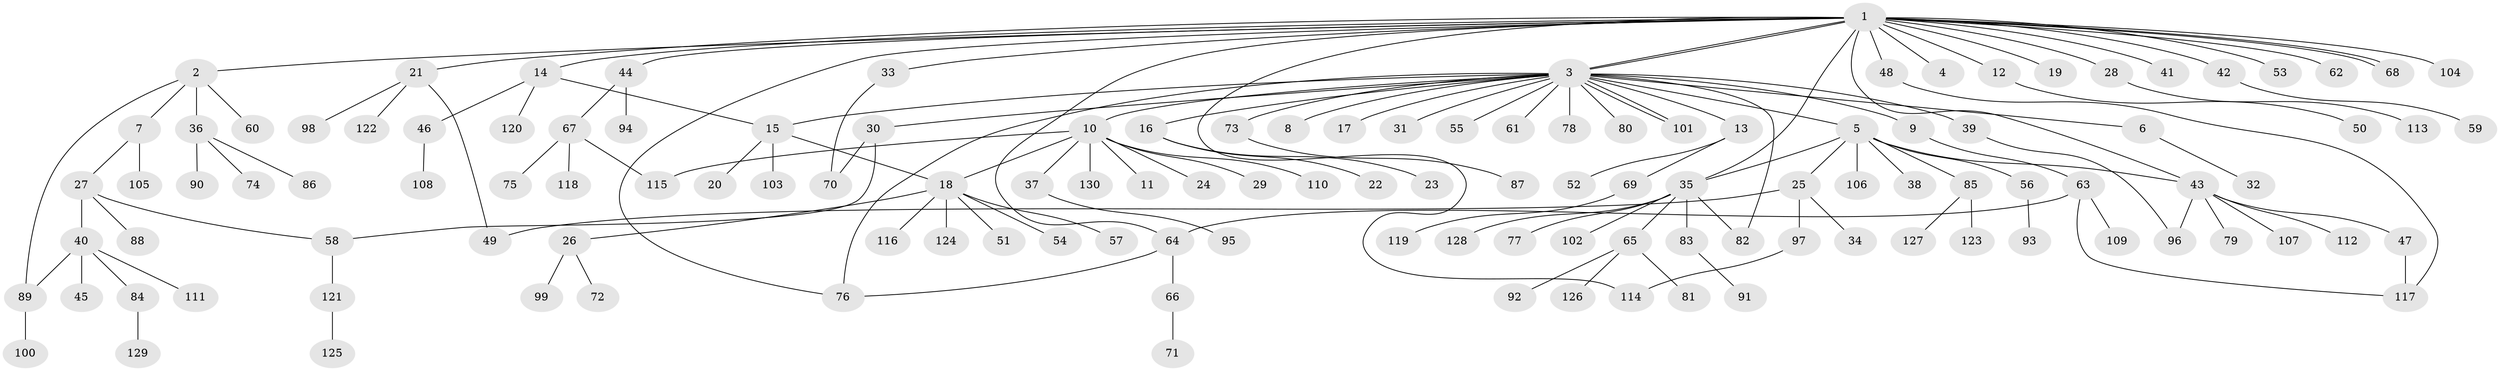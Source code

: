 // coarse degree distribution, {27: 0.015384615384615385, 1: 0.8769230769230769, 2: 0.046153846153846156, 3: 0.015384615384615385, 16: 0.015384615384615385, 18: 0.015384615384615385, 5: 0.015384615384615385}
// Generated by graph-tools (version 1.1) at 2025/51/03/04/25 21:51:34]
// undirected, 130 vertices, 149 edges
graph export_dot {
graph [start="1"]
  node [color=gray90,style=filled];
  1;
  2;
  3;
  4;
  5;
  6;
  7;
  8;
  9;
  10;
  11;
  12;
  13;
  14;
  15;
  16;
  17;
  18;
  19;
  20;
  21;
  22;
  23;
  24;
  25;
  26;
  27;
  28;
  29;
  30;
  31;
  32;
  33;
  34;
  35;
  36;
  37;
  38;
  39;
  40;
  41;
  42;
  43;
  44;
  45;
  46;
  47;
  48;
  49;
  50;
  51;
  52;
  53;
  54;
  55;
  56;
  57;
  58;
  59;
  60;
  61;
  62;
  63;
  64;
  65;
  66;
  67;
  68;
  69;
  70;
  71;
  72;
  73;
  74;
  75;
  76;
  77;
  78;
  79;
  80;
  81;
  82;
  83;
  84;
  85;
  86;
  87;
  88;
  89;
  90;
  91;
  92;
  93;
  94;
  95;
  96;
  97;
  98;
  99;
  100;
  101;
  102;
  103;
  104;
  105;
  106;
  107;
  108;
  109;
  110;
  111;
  112;
  113;
  114;
  115;
  116;
  117;
  118;
  119;
  120;
  121;
  122;
  123;
  124;
  125;
  126;
  127;
  128;
  129;
  130;
  1 -- 2;
  1 -- 3;
  1 -- 3;
  1 -- 4;
  1 -- 12;
  1 -- 14;
  1 -- 19;
  1 -- 21;
  1 -- 28;
  1 -- 33;
  1 -- 35;
  1 -- 41;
  1 -- 42;
  1 -- 43;
  1 -- 44;
  1 -- 48;
  1 -- 53;
  1 -- 62;
  1 -- 64;
  1 -- 68;
  1 -- 68;
  1 -- 76;
  1 -- 104;
  1 -- 114;
  2 -- 7;
  2 -- 36;
  2 -- 60;
  2 -- 89;
  3 -- 5;
  3 -- 6;
  3 -- 8;
  3 -- 9;
  3 -- 10;
  3 -- 13;
  3 -- 15;
  3 -- 16;
  3 -- 17;
  3 -- 30;
  3 -- 31;
  3 -- 39;
  3 -- 55;
  3 -- 61;
  3 -- 73;
  3 -- 76;
  3 -- 78;
  3 -- 80;
  3 -- 82;
  3 -- 101;
  3 -- 101;
  5 -- 25;
  5 -- 35;
  5 -- 38;
  5 -- 43;
  5 -- 56;
  5 -- 85;
  5 -- 106;
  6 -- 32;
  7 -- 27;
  7 -- 105;
  9 -- 63;
  10 -- 11;
  10 -- 18;
  10 -- 24;
  10 -- 29;
  10 -- 37;
  10 -- 110;
  10 -- 115;
  10 -- 130;
  12 -- 50;
  13 -- 52;
  13 -- 69;
  14 -- 15;
  14 -- 46;
  14 -- 120;
  15 -- 18;
  15 -- 20;
  15 -- 103;
  16 -- 22;
  16 -- 23;
  18 -- 26;
  18 -- 51;
  18 -- 54;
  18 -- 57;
  18 -- 116;
  18 -- 124;
  21 -- 49;
  21 -- 98;
  21 -- 122;
  25 -- 34;
  25 -- 49;
  25 -- 97;
  26 -- 72;
  26 -- 99;
  27 -- 40;
  27 -- 58;
  27 -- 88;
  28 -- 113;
  30 -- 58;
  30 -- 70;
  33 -- 70;
  35 -- 65;
  35 -- 77;
  35 -- 82;
  35 -- 83;
  35 -- 102;
  35 -- 128;
  36 -- 74;
  36 -- 86;
  36 -- 90;
  37 -- 95;
  39 -- 96;
  40 -- 45;
  40 -- 84;
  40 -- 89;
  40 -- 111;
  42 -- 59;
  43 -- 47;
  43 -- 79;
  43 -- 96;
  43 -- 107;
  43 -- 112;
  44 -- 67;
  44 -- 94;
  46 -- 108;
  47 -- 117;
  48 -- 117;
  56 -- 93;
  58 -- 121;
  63 -- 64;
  63 -- 109;
  63 -- 117;
  64 -- 66;
  64 -- 76;
  65 -- 81;
  65 -- 92;
  65 -- 126;
  66 -- 71;
  67 -- 75;
  67 -- 115;
  67 -- 118;
  69 -- 119;
  73 -- 87;
  83 -- 91;
  84 -- 129;
  85 -- 123;
  85 -- 127;
  89 -- 100;
  97 -- 114;
  121 -- 125;
}
